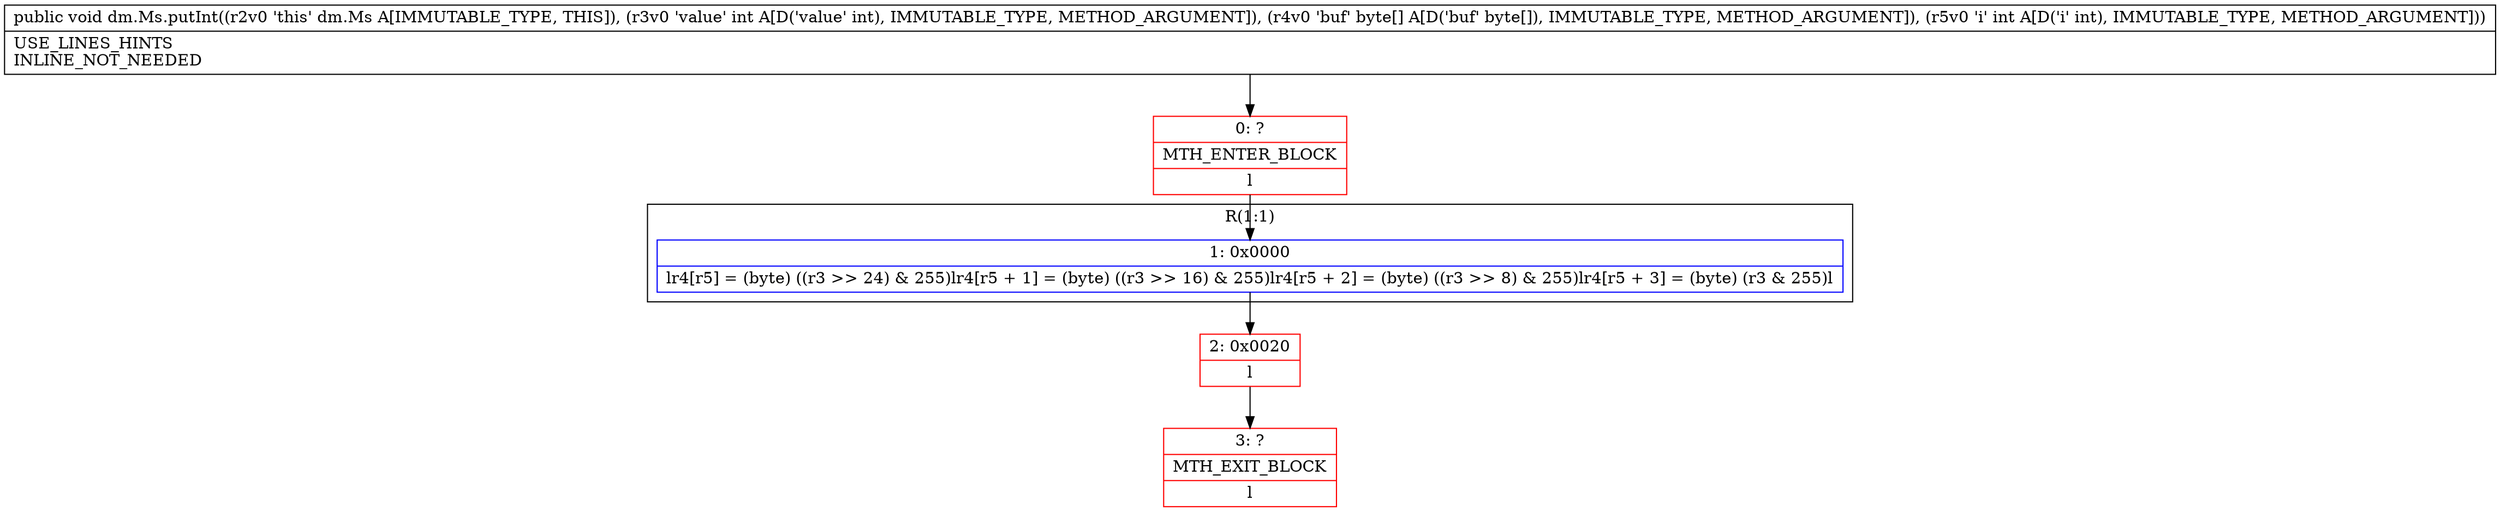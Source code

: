 digraph "CFG fordm.Ms.putInt(I[BI)V" {
subgraph cluster_Region_61548519 {
label = "R(1:1)";
node [shape=record,color=blue];
Node_1 [shape=record,label="{1\:\ 0x0000|lr4[r5] = (byte) ((r3 \>\> 24) & 255)lr4[r5 + 1] = (byte) ((r3 \>\> 16) & 255)lr4[r5 + 2] = (byte) ((r3 \>\> 8) & 255)lr4[r5 + 3] = (byte) (r3 & 255)l}"];
}
Node_0 [shape=record,color=red,label="{0\:\ ?|MTH_ENTER_BLOCK\l|l}"];
Node_2 [shape=record,color=red,label="{2\:\ 0x0020|l}"];
Node_3 [shape=record,color=red,label="{3\:\ ?|MTH_EXIT_BLOCK\l|l}"];
MethodNode[shape=record,label="{public void dm.Ms.putInt((r2v0 'this' dm.Ms A[IMMUTABLE_TYPE, THIS]), (r3v0 'value' int A[D('value' int), IMMUTABLE_TYPE, METHOD_ARGUMENT]), (r4v0 'buf' byte[] A[D('buf' byte[]), IMMUTABLE_TYPE, METHOD_ARGUMENT]), (r5v0 'i' int A[D('i' int), IMMUTABLE_TYPE, METHOD_ARGUMENT]))  | USE_LINES_HINTS\lINLINE_NOT_NEEDED\l}"];
MethodNode -> Node_0;
Node_1 -> Node_2;
Node_0 -> Node_1;
Node_2 -> Node_3;
}

